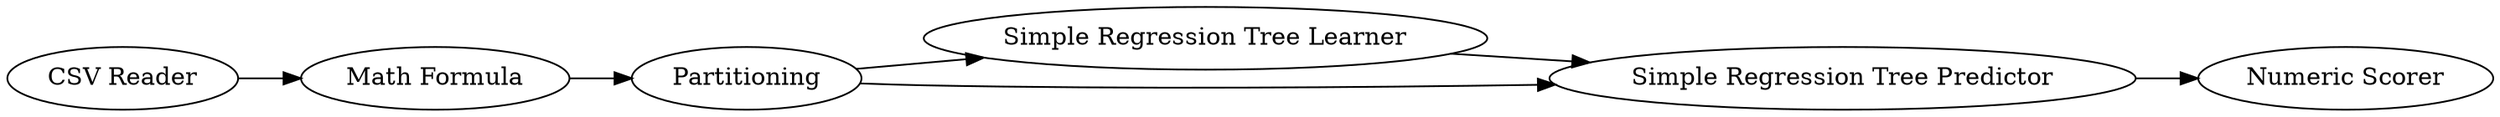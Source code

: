 digraph {
	1 [label="CSV Reader"]
	3 [label=Partitioning]
	11 [label="Simple Regression Tree Learner"]
	12 [label="Simple Regression Tree Predictor"]
	13 [label="Numeric Scorer"]
	14 [label="Math Formula"]
	1 -> 14
	3 -> 11
	3 -> 12
	11 -> 12
	12 -> 13
	14 -> 3
	rankdir=LR
}

